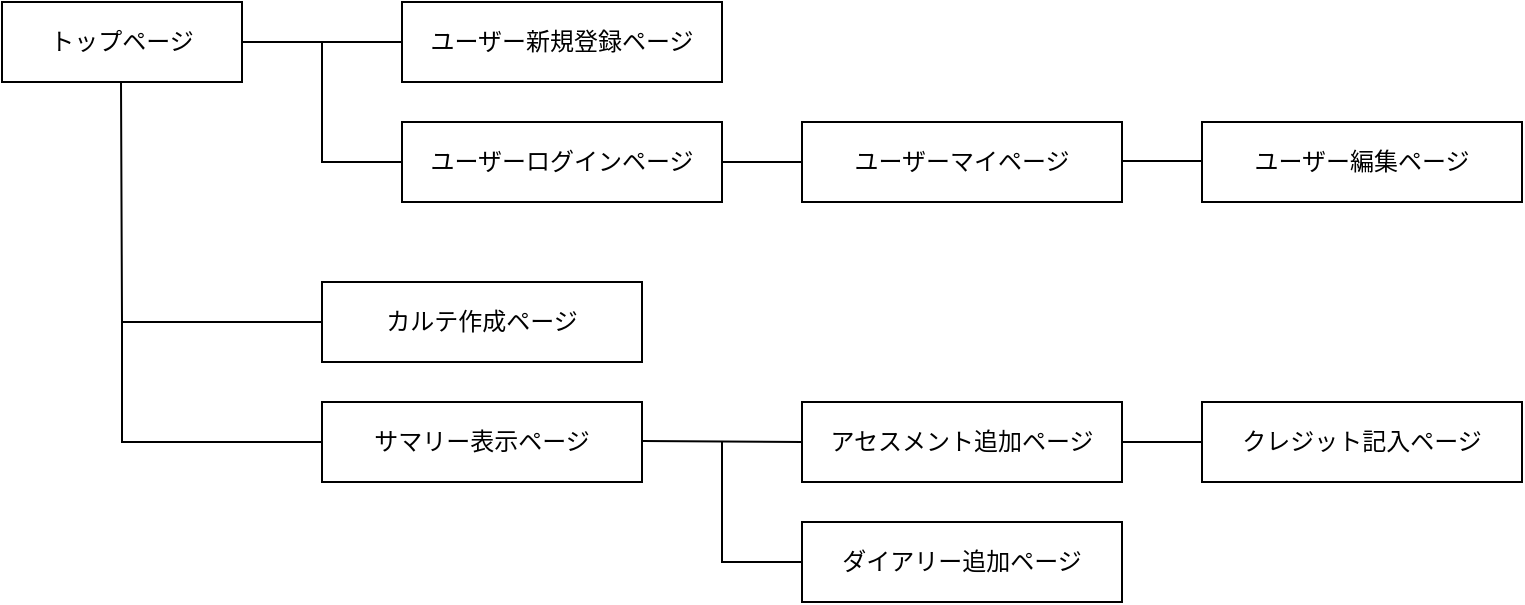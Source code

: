 <mxfile>
    <diagram id="uwnMuDv6cEDttLisly-V" name="ページ1">
        <mxGraphModel dx="970" dy="249" grid="1" gridSize="10" guides="1" tooltips="1" connect="1" arrows="1" fold="1" page="1" pageScale="1" pageWidth="827" pageHeight="1169" math="0" shadow="0">
            <root>
                <mxCell id="0"/>
                <mxCell id="1" parent="0"/>
                <mxCell id="2" value="トップページ" style="rounded=0;whiteSpace=wrap;html=1;" vertex="1" parent="1">
                    <mxGeometry x="40" y="40" width="120" height="40" as="geometry"/>
                </mxCell>
                <mxCell id="3" value="ユーザー新規登録ページ" style="rounded=0;whiteSpace=wrap;html=1;" vertex="1" parent="1">
                    <mxGeometry x="240" y="40" width="160" height="40" as="geometry"/>
                </mxCell>
                <mxCell id="5" value="ユーザーログインページ" style="rounded=0;whiteSpace=wrap;html=1;" vertex="1" parent="1">
                    <mxGeometry x="240" y="100" width="160" height="40" as="geometry"/>
                </mxCell>
                <mxCell id="6" value="ユーザーマイページ" style="rounded=0;whiteSpace=wrap;html=1;" vertex="1" parent="1">
                    <mxGeometry x="440" y="100" width="160" height="40" as="geometry"/>
                </mxCell>
                <mxCell id="7" value="ユーザー編集ページ" style="rounded=0;whiteSpace=wrap;html=1;" vertex="1" parent="1">
                    <mxGeometry x="640" y="100" width="160" height="40" as="geometry"/>
                </mxCell>
                <mxCell id="9" value="" style="endArrow=none;html=1;rounded=0;entryX=0;entryY=0.5;entryDx=0;entryDy=0;" edge="1" parent="1" target="5">
                    <mxGeometry width="50" height="50" relative="1" as="geometry">
                        <mxPoint x="200" y="60" as="sourcePoint"/>
                        <mxPoint x="240" y="140" as="targetPoint"/>
                        <Array as="points">
                            <mxPoint x="200" y="120"/>
                        </Array>
                    </mxGeometry>
                </mxCell>
                <mxCell id="10" value="" style="endArrow=none;html=1;entryX=0;entryY=0.5;entryDx=0;entryDy=0;exitX=1;exitY=0.5;exitDx=0;exitDy=0;" edge="1" parent="1" source="5" target="6">
                    <mxGeometry width="50" height="50" relative="1" as="geometry">
                        <mxPoint x="400" y="140" as="sourcePoint"/>
                        <mxPoint x="400" y="139.5" as="targetPoint"/>
                    </mxGeometry>
                </mxCell>
                <mxCell id="11" value="" style="endArrow=none;html=1;" edge="1" parent="1">
                    <mxGeometry width="50" height="50" relative="1" as="geometry">
                        <mxPoint x="600" y="119.5" as="sourcePoint"/>
                        <mxPoint x="640" y="119.5" as="targetPoint"/>
                    </mxGeometry>
                </mxCell>
                <mxCell id="12" value="" style="endArrow=none;html=1;entryX=0;entryY=0.5;entryDx=0;entryDy=0;" edge="1" parent="1" target="3">
                    <mxGeometry width="50" height="50" relative="1" as="geometry">
                        <mxPoint x="160" y="60" as="sourcePoint"/>
                        <mxPoint x="160" y="59.5" as="targetPoint"/>
                        <Array as="points"/>
                    </mxGeometry>
                </mxCell>
                <mxCell id="14" value="" style="endArrow=none;html=1;rounded=0;" edge="1" parent="1">
                    <mxGeometry width="50" height="50" relative="1" as="geometry">
                        <mxPoint x="200" y="200" as="sourcePoint"/>
                        <mxPoint x="99.5" y="80" as="targetPoint"/>
                        <Array as="points">
                            <mxPoint x="100" y="200"/>
                        </Array>
                    </mxGeometry>
                </mxCell>
                <mxCell id="15" value="カルテ作成ページ" style="rounded=0;whiteSpace=wrap;html=1;" vertex="1" parent="1">
                    <mxGeometry x="200" y="180" width="160" height="40" as="geometry"/>
                </mxCell>
                <mxCell id="24" style="edgeStyle=none;rounded=0;html=1;exitX=1;exitY=0.5;exitDx=0;exitDy=0;endArrow=none;endFill=0;" edge="1" parent="1" source="16">
                    <mxGeometry relative="1" as="geometry">
                        <mxPoint x="640" y="260" as="targetPoint"/>
                    </mxGeometry>
                </mxCell>
                <mxCell id="16" value="アセスメント追加ページ" style="rounded=0;whiteSpace=wrap;html=1;" vertex="1" parent="1">
                    <mxGeometry x="440" y="240" width="160" height="40" as="geometry"/>
                </mxCell>
                <mxCell id="17" value="" style="endArrow=none;html=1;rounded=0;" edge="1" parent="1">
                    <mxGeometry width="50" height="50" relative="1" as="geometry">
                        <mxPoint x="100" y="200" as="sourcePoint"/>
                        <mxPoint x="200" y="260" as="targetPoint"/>
                        <Array as="points">
                            <mxPoint x="100" y="260"/>
                        </Array>
                    </mxGeometry>
                </mxCell>
                <mxCell id="18" value="サマリー表示ページ" style="rounded=0;whiteSpace=wrap;html=1;" vertex="1" parent="1">
                    <mxGeometry x="200" y="240" width="160" height="40" as="geometry"/>
                </mxCell>
                <mxCell id="19" value="ダイアリー追加ページ" style="rounded=0;whiteSpace=wrap;html=1;" vertex="1" parent="1">
                    <mxGeometry x="440" y="300" width="160" height="40" as="geometry"/>
                </mxCell>
                <mxCell id="22" value="" style="endArrow=none;html=1;rounded=0;entryX=0;entryY=0.5;entryDx=0;entryDy=0;" edge="1" parent="1" target="16">
                    <mxGeometry width="50" height="50" relative="1" as="geometry">
                        <mxPoint x="360" y="259.5" as="sourcePoint"/>
                        <mxPoint x="400" y="259.5" as="targetPoint"/>
                    </mxGeometry>
                </mxCell>
                <mxCell id="23" value="" style="endArrow=none;html=1;rounded=0;entryX=0;entryY=0.5;entryDx=0;entryDy=0;" edge="1" parent="1" target="19">
                    <mxGeometry width="50" height="50" relative="1" as="geometry">
                        <mxPoint x="400" y="260" as="sourcePoint"/>
                        <mxPoint x="400" y="360" as="targetPoint"/>
                        <Array as="points">
                            <mxPoint x="400" y="320"/>
                        </Array>
                    </mxGeometry>
                </mxCell>
                <mxCell id="25" value="クレジット記入ページ" style="rounded=0;whiteSpace=wrap;html=1;" vertex="1" parent="1">
                    <mxGeometry x="640" y="240" width="160" height="40" as="geometry"/>
                </mxCell>
            </root>
        </mxGraphModel>
    </diagram>
</mxfile>